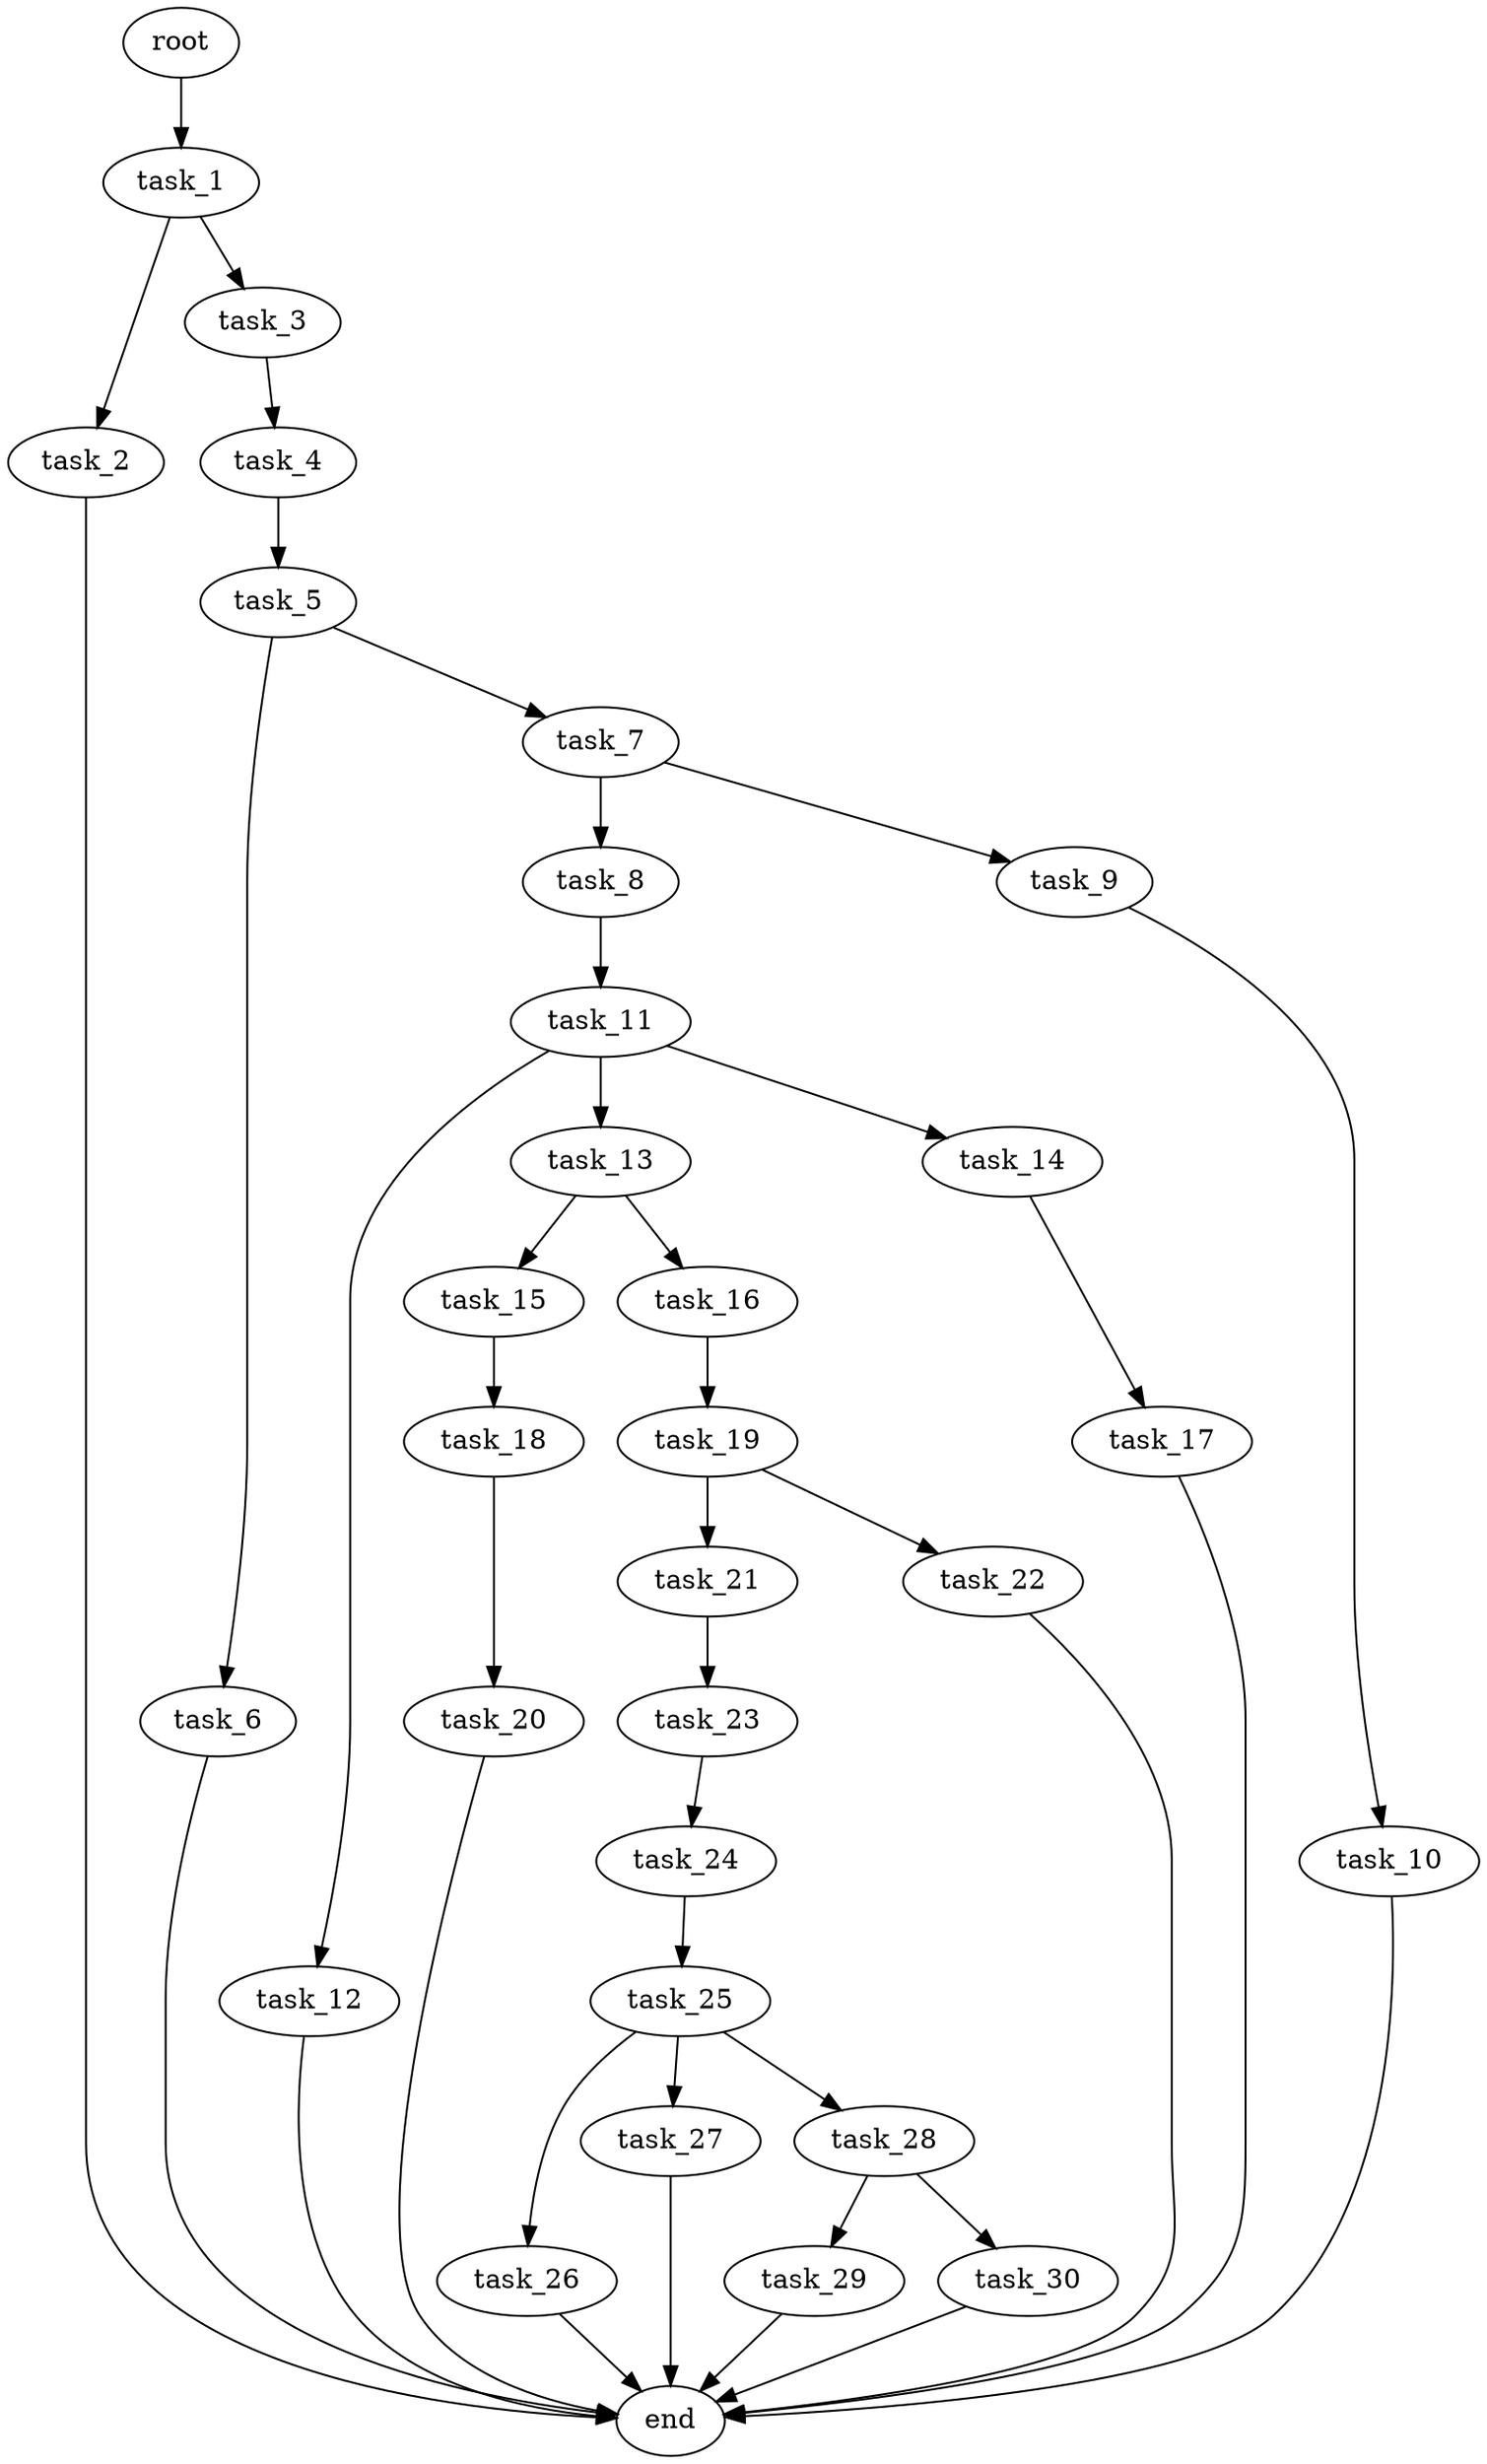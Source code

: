 digraph G {
  root [size="0.000000e+00"];
  task_1 [size="9.083116e+09"];
  task_2 [size="8.085682e+09"];
  task_3 [size="1.798885e+09"];
  task_4 [size="1.023928e+08"];
  task_5 [size="1.787592e+09"];
  task_6 [size="5.673371e+09"];
  task_7 [size="6.066942e+09"];
  task_8 [size="3.154733e+08"];
  task_9 [size="9.759183e+09"];
  task_10 [size="9.937402e+09"];
  task_11 [size="4.839626e+09"];
  task_12 [size="6.140436e+09"];
  task_13 [size="5.465281e+09"];
  task_14 [size="1.584724e+09"];
  task_15 [size="7.417227e+09"];
  task_16 [size="9.265905e+09"];
  task_17 [size="1.929260e+09"];
  task_18 [size="2.965229e+08"];
  task_19 [size="2.313587e+08"];
  task_20 [size="5.117935e+09"];
  task_21 [size="1.524308e+09"];
  task_22 [size="8.668876e+09"];
  task_23 [size="1.148770e+09"];
  task_24 [size="2.170361e+09"];
  task_25 [size="3.276070e+09"];
  task_26 [size="2.198391e+09"];
  task_27 [size="7.277711e+09"];
  task_28 [size="9.398541e+09"];
  task_29 [size="2.676638e+09"];
  task_30 [size="4.816267e+09"];
  end [size="0.000000e+00"];

  root -> task_1 [size="1.000000e-12"];
  task_1 -> task_2 [size="8.085682e+08"];
  task_1 -> task_3 [size="1.798885e+08"];
  task_2 -> end [size="1.000000e-12"];
  task_3 -> task_4 [size="1.023928e+07"];
  task_4 -> task_5 [size="1.787592e+08"];
  task_5 -> task_6 [size="5.673371e+08"];
  task_5 -> task_7 [size="6.066942e+08"];
  task_6 -> end [size="1.000000e-12"];
  task_7 -> task_8 [size="3.154733e+07"];
  task_7 -> task_9 [size="9.759183e+08"];
  task_8 -> task_11 [size="4.839626e+08"];
  task_9 -> task_10 [size="9.937402e+08"];
  task_10 -> end [size="1.000000e-12"];
  task_11 -> task_12 [size="6.140436e+08"];
  task_11 -> task_13 [size="5.465281e+08"];
  task_11 -> task_14 [size="1.584724e+08"];
  task_12 -> end [size="1.000000e-12"];
  task_13 -> task_15 [size="7.417227e+08"];
  task_13 -> task_16 [size="9.265905e+08"];
  task_14 -> task_17 [size="1.929260e+08"];
  task_15 -> task_18 [size="2.965229e+07"];
  task_16 -> task_19 [size="2.313587e+07"];
  task_17 -> end [size="1.000000e-12"];
  task_18 -> task_20 [size="5.117935e+08"];
  task_19 -> task_21 [size="1.524308e+08"];
  task_19 -> task_22 [size="8.668876e+08"];
  task_20 -> end [size="1.000000e-12"];
  task_21 -> task_23 [size="1.148770e+08"];
  task_22 -> end [size="1.000000e-12"];
  task_23 -> task_24 [size="2.170361e+08"];
  task_24 -> task_25 [size="3.276070e+08"];
  task_25 -> task_26 [size="2.198391e+08"];
  task_25 -> task_27 [size="7.277711e+08"];
  task_25 -> task_28 [size="9.398541e+08"];
  task_26 -> end [size="1.000000e-12"];
  task_27 -> end [size="1.000000e-12"];
  task_28 -> task_29 [size="2.676638e+08"];
  task_28 -> task_30 [size="4.816267e+08"];
  task_29 -> end [size="1.000000e-12"];
  task_30 -> end [size="1.000000e-12"];
}
